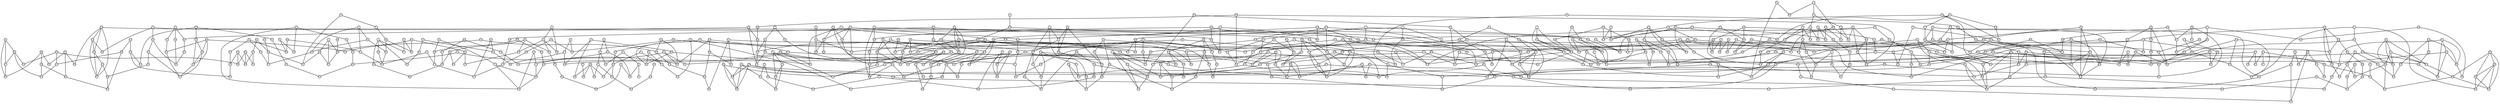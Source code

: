 graph G { 
 size = "100,100"; 
node [shape=circle, fixedsize=true, fontsize=5, height=.15];
0[ pos = "6.6,7.7" ]
1[ pos = "1.3,0.4" ]
2[ pos = "9.7,9.8" ]
3[ pos = "0.4,6.5" ]
4[ pos = "3.4,9.4" ]
5[ pos = "8.1,2.5" ]
6[ pos = "9.4,3.2" ]
7[ pos = "5.8,1.6" ]
8[ pos = "9.8,0.2" ]
9[ pos = "1.8,9.2" ]
10[ pos = "7.7,9.9" ]
11[ pos = "2.4,9.7" ]
12[ pos = "8.4,3.8" ]
13[ pos = "5.7,2.8" ]
14[ pos = "7.8,8.4" ]
15[ pos = "0.2,4.5" ]
16[ pos = "6.1,1.6" ]
17[ pos = "4.9,1.1" ]
18[ pos = "6.6,0.5" ]
19[ pos = "7.6,5.2" ]
20[ pos = "9.9,5.8" ]
21[ pos = "7.8,4.5" ]
22[ pos = "4.2,8.8" ]
23[ pos = "1.4,4" ]
24[ pos = "9,3.2" ]
25[ pos = "8.4,6.8" ]
26[ pos = "8.3,0.8" ]
27[ pos = "6.5,6.7" ]
28[ pos = "4.6,2.2" ]
29[ pos = "4.8,2.5" ]
30[ pos = "5.8,5" ]
31[ pos = "2.2,7.2" ]
32[ pos = "1.8,2.3" ]
33[ pos = "8.3,8.4" ]
34[ pos = "8,1.1" ]
35[ pos = "8.9,8" ]
36[ pos = "2.1,6.7" ]
37[ pos = "7.7,6.3" ]
38[ pos = "0.7,9.1" ]
39[ pos = "5.5,9.7" ]
40[ pos = "7.5,3.9" ]
41[ pos = "6.5,5.8" ]
42[ pos = "4.7,8.2" ]
43[ pos = "7.8,4.6" ]
44[ pos = "5.7,7.8" ]
45[ pos = "7.1,1.5" ]
46[ pos = "8,4.5" ]
47[ pos = "3.9,9.9" ]
48[ pos = "6.8,7.4" ]
49[ pos = "3.5,4.8" ]
50[ pos = "8.6,2.4" ]
51[ pos = "8,0.7" ]
52[ pos = "4.3,1" ]
53[ pos = "2.3,5" ]
54[ pos = "0.1,7.8" ]
55[ pos = "4.8,2.9" ]
56[ pos = "1.8,6.5" ]
57[ pos = "3.9,6.5" ]
58[ pos = "0,6.9" ]
59[ pos = "6.3,5.7" ]
60[ pos = "4.7,8.6" ]
61[ pos = "2.4,2.8" ]
62[ pos = "3.1,1.6" ]
63[ pos = "7.9,9.9" ]
64[ pos = "9,1.4" ]
65[ pos = "0,7.6" ]
66[ pos = "3.9,8" ]
67[ pos = "3.6,3.4" ]
68[ pos = "4.2,5.9" ]
69[ pos = "8.5,4.4" ]
70[ pos = "3.7,8.5" ]
71[ pos = "2.5,0.7" ]
72[ pos = "0.2,6.4" ]
73[ pos = "2.5,0.2" ]
74[ pos = "8.6,8.8" ]
75[ pos = "1.1,3.3" ]
76[ pos = "7.5,3.6" ]
77[ pos = "1.3,0.6" ]
78[ pos = "0.4,4.4" ]
79[ pos = "5.8,9.4" ]
80[ pos = "5.9,1" ]
81[ pos = "7.1,5" ]
82[ pos = "4.2,5.9" ]
83[ pos = "8.4,8.5" ]
84[ pos = "1.8,2.1" ]
85[ pos = "8.1,0.7" ]
86[ pos = "0.6,0.6" ]
87[ pos = "6.7,0.9" ]
88[ pos = "2.2,9.2" ]
89[ pos = "6.3,0.8" ]
90[ pos = "8,7.5" ]
91[ pos = "9.4,0.7" ]
92[ pos = "6.3,5.9" ]
93[ pos = "6.6,6.7" ]
94[ pos = "0.4,2.4" ]
95[ pos = "6.1,6.3" ]
96[ pos = "3.4,8.4" ]
97[ pos = "6.5,2.8" ]
98[ pos = "4.3,4.9" ]
99[ pos = "1.3,1.3" ]
100[ pos = "7.1,9.4" ]
101[ pos = "7.3,2.9" ]
102[ pos = "0,4" ]
103[ pos = "3.8,7.5" ]
104[ pos = "8.4,5.4" ]
105[ pos = "8.3,6.4" ]
106[ pos = "2.9,7.7" ]
107[ pos = "2.4,9.2" ]
108[ pos = "3.7,9" ]
109[ pos = "1.1,9.3" ]
110[ pos = "1.4,7.2" ]
111[ pos = "5.6,0" ]
112[ pos = "0.9,2.1" ]
113[ pos = "2.8,0.4" ]
114[ pos = "2.2,9.4" ]
115[ pos = "7,9.3" ]
116[ pos = "8.8,4.3" ]
117[ pos = "7.5,4.1" ]
118[ pos = "3.5,6.5" ]
119[ pos = "6.8,7.1" ]
120[ pos = "1.9,5.1" ]
121[ pos = "3.5,4.8" ]
122[ pos = "8.1,1.1" ]
123[ pos = "9.2,7" ]
124[ pos = "0.1,5.5" ]
125[ pos = "6.3,6.7" ]
126[ pos = "2.8,7.1" ]
127[ pos = "6.7,8.9" ]
128[ pos = "9.2,4.8" ]
129[ pos = "9.3,6.6" ]
130[ pos = "9.4,6.3" ]
131[ pos = "1.2,3.4" ]
132[ pos = "5.8,8.7" ]
133[ pos = "7.5,4.5" ]
134[ pos = "5.2,4.3" ]
135[ pos = "1.6,2.4" ]
136[ pos = "4.7,0.4" ]
137[ pos = "2.4,8" ]
138[ pos = "1.5,1.7" ]
139[ pos = "5,1.7" ]
140[ pos = "7.2,6.5" ]
141[ pos = "8.4,5.2" ]
142[ pos = "3.6,0.4" ]
143[ pos = "4.1,8" ]
144[ pos = "0.4,8.7" ]
145[ pos = "4.6,9.8" ]
146[ pos = "5,1" ]
147[ pos = "8.4,6.1" ]
148[ pos = "9.7,6" ]
149[ pos = "0.6,0.2" ]
150[ pos = "5.5,7.5" ]
151[ pos = "2.6,5.4" ]
152[ pos = "7.9,5" ]
153[ pos = "3.4,9.4" ]
154[ pos = "1.9,3.6" ]
155[ pos = "6.3,4.4" ]
156[ pos = "0.1,0" ]
157[ pos = "4.8,8.9" ]
158[ pos = "5.6,9" ]
159[ pos = "2.1,1.2" ]
160[ pos = "2.9,2" ]
161[ pos = "6.2,3.1" ]
162[ pos = "3,4.6" ]
163[ pos = "9.2,8" ]
164[ pos = "0.6,5.1" ]
165[ pos = "8.2,1.4" ]
166[ pos = "2.6,0.8" ]
167[ pos = "6.8,0.5" ]
168[ pos = "1,5.5" ]
169[ pos = "5.1,3" ]
170[ pos = "9.1,6.7" ]
171[ pos = "7.4,4.5" ]
172[ pos = "6.7,2.2" ]
173[ pos = "3.4,7.5" ]
174[ pos = "6.4,0.8" ]
175[ pos = "8.7,9.3" ]
176[ pos = "2.8,4.9" ]
177[ pos = "7.7,1" ]
178[ pos = "9.5,6.9" ]
179[ pos = "9,5.4" ]
180[ pos = "7.2,7.2" ]
181[ pos = "6.8,9.8" ]
182[ pos = "3.2,8.8" ]
183[ pos = "5.5,4.3" ]
184[ pos = "9.5,5.9" ]
185[ pos = "7.3,8.7" ]
186[ pos = "7.8,9.9" ]
187[ pos = "8.4,9.7" ]
188[ pos = "7.3,7" ]
189[ pos = "7.2,3.8" ]
190[ pos = "7.8,5.9" ]
191[ pos = "8.3,5.8" ]
192[ pos = "0.8,6" ]
193[ pos = "6.9,5.5" ]
194[ pos = "8.2,5.9" ]
195[ pos = "0.9,0.6" ]
196[ pos = "3.2,2.9" ]
197[ pos = "5.7,6.4" ]
198[ pos = "7,1.2" ]
199[ pos = "5.9,6.5" ]
200[ pos = "2.3,3.2" ]
201[ pos = "0.4,0.1" ]
202[ pos = "8.3,8.8" ]
203[ pos = "9.8,5.7" ]
204[ pos = "5.9,2.2" ]
205[ pos = "9.5,3.7" ]
206[ pos = "8.1,3" ]
207[ pos = "9.6,4.1" ]
208[ pos = "4.3,6.5" ]
209[ pos = "9.7,2.5" ]
210[ pos = "7.6,5.8" ]
211[ pos = "3.1,0.8" ]
212[ pos = "4,8.8" ]
213[ pos = "2.5,1" ]
214[ pos = "5.3,3.6" ]
215[ pos = "7.5,2.8" ]
216[ pos = "2.1,8" ]
217[ pos = "8.2,0.4" ]
218[ pos = "6.8,3.2" ]
219[ pos = "6.1,7.9" ]
220[ pos = "5.5,0.8" ]
221[ pos = "1.7,3.6" ]
222[ pos = "9.1,6.5" ]
223[ pos = "3,3.4" ]
224[ pos = "8.2,7.9" ]
225[ pos = "1.1,5.8" ]
226[ pos = "3.7,9.4" ]
227[ pos = "1.9,7.7" ]
228[ pos = "3.5,9.6" ]
229[ pos = "3.9,4" ]
230[ pos = "3.2,1.5" ]
231[ pos = "6.8,5.3" ]
232[ pos = "4.7,5" ]
233[ pos = "5.8,6.7" ]
234[ pos = "8.3,7.1" ]
235[ pos = "4.7,9" ]
236[ pos = "8,6.4" ]
237[ pos = "2.6,7.1" ]
238[ pos = "8.1,0.8" ]
239[ pos = "5.7,6.3" ]
240[ pos = "8.7,6.8" ]
241[ pos = "2.1,2.5" ]
242[ pos = "6.2,9.2" ]
243[ pos = "5.4,9.7" ]
244[ pos = "8.8,9.4" ]
245[ pos = "3.7,2.1" ]
246[ pos = "6.1,5.8" ]
247[ pos = "7.4,0.8" ]
248[ pos = "6,3.2" ]
249[ pos = "7.5,9.5" ]
250[ pos = "5.6,7.4" ]
251[ pos = "8.5,3.6" ]
252[ pos = "9,6.4" ]
253[ pos = "5.9,7.1" ]
254[ pos = "7.2,6.8" ]
255[ pos = "8.6,6" ]
256[ pos = "3.6,6" ]
257[ pos = "3.7,5" ]
258[ pos = "5.2,4.3" ]
259[ pos = "0,4.1" ]
260[ pos = "3.7,3.7" ]
261[ pos = "6.2,5" ]
262[ pos = "4.7,8.8" ]
263[ pos = "1,0.8" ]
264[ pos = "7.3,3.8" ]
265[ pos = "5.5,2.9" ]
266[ pos = "1.2,4.1" ]
267[ pos = "1.7,0.3" ]
268[ pos = "0.5,7.6" ]
269[ pos = "2.6,2.9" ]
270[ pos = "9.6,1.3" ]
271[ pos = "8.9,3.2" ]
272[ pos = "7.3,7.8" ]
273[ pos = "8.2,2.5" ]
274[ pos = "2.2,8.2" ]
275[ pos = "1.8,1.1" ]
276[ pos = "7.2,8" ]
277[ pos = "1.4,7.1" ]
278[ pos = "2.1,2.4" ]
279[ pos = "3.1,9.4" ]
280[ pos = "6.2,8.7" ]
281[ pos = "2.3,7.5" ]
282[ pos = "8,4" ]
283[ pos = "3,3.7" ]
284[ pos = "6.8,5.6" ]
285[ pos = "6.6,6.4" ]
286[ pos = "6.9,0.8" ]
287[ pos = "9.6,4.2" ]
288[ pos = "8.6,3" ]
289[ pos = "2,6" ]
290[ pos = "6.5,3.8" ]
291[ pos = "2.4,8.9" ]
292[ pos = "7.1,3.8" ]
293[ pos = "1.2,9.2" ]
294[ pos = "6.2,4.4" ]
295[ pos = "8.6,7.7" ]
296[ pos = "3.1,6.1" ]
297[ pos = "0.4,6.3" ]
298[ pos = "0.1,3.4" ]
299[ pos = "0,6.9" ]
300[ pos = "4.2,6.6" ]
301[ pos = "3.3,1.2" ]
302[ pos = "2.6,8.1" ]
303[ pos = "0.6,6.5" ]
304[ pos = "6.3,7.8" ]
305[ pos = "2.5,8" ]
306[ pos = "1.7,0.1" ]
307[ pos = "2.1,4" ]
308[ pos = "3.9,3.4" ]
309[ pos = "3.2,5.4" ]
310[ pos = "3,7" ]
311[ pos = "3.1,1.3" ]
312[ pos = "3.1,8.7" ]
313[ pos = "7.6,8.4" ]
314[ pos = "2.1,7.6" ]
315[ pos = "5.3,6.3" ]
316[ pos = "9.4,3.8" ]
317[ pos = "2.7,2.1" ]
318[ pos = "7.1,8.6" ]
319[ pos = "8.6,8.6" ]
320[ pos = "6.4,6.3" ]
321[ pos = "6.7,8.1" ]
322[ pos = "6.5,4" ]
323[ pos = "7.3,5.6" ]
324[ pos = "7.4,5.7" ]
325[ pos = "6.2,5.6" ]
326[ pos = "7.9,4.5" ]
327[ pos = "6.9,1" ]
328[ pos = "3.2,4.5" ]
329[ pos = "9.4,5.3" ]
330[ pos = "7.3,9.9" ]
331[ pos = "6.9,6.8" ]
332[ pos = "3.7,4.8" ]
333[ pos = "4.1,6" ]
334[ pos = "3.4,2.7" ]
335[ pos = "4.7,9.9" ]
336[ pos = "4.2,6.6" ]
337[ pos = "3.2,5.9" ]
338[ pos = "0.6,0.6" ]
339[ pos = "6.8,3.3" ]
340[ pos = "1.5,3" ]
341[ pos = "8.9,9.5" ]
342[ pos = "7.6,5.9" ]
343[ pos = "0.5,0.8" ]
344[ pos = "5.6,5.2" ]
345[ pos = "1.4,8.2" ]
346[ pos = "0.3,3.5" ]
347[ pos = "5,9.3" ]
348[ pos = "8.3,4.3" ]
349[ pos = "5.3,7" ]
350[ pos = "7,0" ]
351[ pos = "6.9,6.4" ]
352[ pos = "6.6,5.3" ]
353[ pos = "2.4,2.5" ]
354[ pos = "5.9,9.2" ]
355[ pos = "5.8,7.5" ]
356[ pos = "7.4,9.9" ]
357[ pos = "7,5" ]
358[ pos = "5.8,2.7" ]
359[ pos = "1.1,6.7" ]
360[ pos = "3.1,7.7" ]
361[ pos = "4.9,3.5" ]
362[ pos = "1.2,5.1" ]
363[ pos = "2.8,4.7" ]
364[ pos = "9.4,3.3" ]
365[ pos = "1.7,1.6" ]
366[ pos = "8.6,3.8" ]
367[ pos = "3.2,0.4" ]
368[ pos = "9.2,5.6" ]
369[ pos = "2.9,0.3" ]
370[ pos = "0,8.7" ]
371[ pos = "3,2.7" ]
372[ pos = "8.7,5.2" ]
373[ pos = "2.9,9.7" ]
374[ pos = "3.2,4" ]
375[ pos = "1.6,6.3" ]
376[ pos = "1.7,1.7" ]
377[ pos = "5,8.1" ]
378[ pos = "6.8,7.8" ]
379[ pos = "8.1,1.4" ]
380[ pos = "6.4,9.8" ]
381[ pos = "8.2,5" ]
382[ pos = "8.9,1.5" ]
383[ pos = "5.4,8.1" ]
384[ pos = "2.3,8.4" ]
385[ pos = "3.6,7.6" ]
386[ pos = "2.3,6.7" ]
387[ pos = "0.3,6.2" ]
388[ pos = "1.9,3.2" ]
389[ pos = "6,0.3" ]
390[ pos = "7.3,2.8" ]
391[ pos = "6.7,4.2" ]
392[ pos = "4.6,1.7" ]
393[ pos = "7.6,6.6" ]
394[ pos = "4.8,5.7" ]
395[ pos = "8.1,1.2" ]
396[ pos = "0.7,1.5" ]
397[ pos = "6.2,9.6" ]
398[ pos = "3,6.8" ]
399[ pos = "2.9,5.4" ]
400[ pos = "5.2,6.6" ]
401[ pos = "3,7.6" ]
402[ pos = "8.5,3.3" ]
403[ pos = "3.8,5.6" ]
404[ pos = "6.5,5" ]
405[ pos = "6,9" ]
406[ pos = "7.9,7.9" ]
407[ pos = "8.5,7.7" ]
408[ pos = "9.6,6.1" ]
409[ pos = "4.3,9.6" ]
410[ pos = "7,7.6" ]
411[ pos = "6,7.7" ]
412[ pos = "9.2,2.2" ]
413[ pos = "2.6,2.2" ]
414[ pos = "9.1,0.7" ]
415[ pos = "2.8,9.5" ]
416[ pos = "7.3,5.8" ]
417[ pos = "2.3,1" ]
418[ pos = "4.3,1.4" ]
419[ pos = "1.9,0.9" ]
420[ pos = "6.4,7.9" ]
421[ pos = "5.1,9.5" ]
422[ pos = "5.8,3.6" ]
423[ pos = "7.2,0.6" ]
424[ pos = "4.9,6.8" ]
425[ pos = "0.3,1.9" ]
426[ pos = "4.4,6.3" ]
427[ pos = "4.9,8.8" ]
428[ pos = "3.8,7.5" ]
429[ pos = "6.3,8.1" ]
430[ pos = "8.2,9.1" ]
431[ pos = "2.8,0.8" ]
432[ pos = "5,5.2" ]
433[ pos = "1.8,9.3" ]
434[ pos = "6.6,3.7" ]
435[ pos = "5.4,8.2" ]
436[ pos = "6.8,5.8" ]
437[ pos = "7.8,7.8" ]
438[ pos = "4.6,0.2" ]
439[ pos = "8.5,9.6" ]
440[ pos = "7,4" ]
441[ pos = "1.5,6.7" ]
442[ pos = "5.5,6.4" ]
443[ pos = "5.5,4.5" ]
444[ pos = "9.1,1.8" ]
445[ pos = "7.8,7.4" ]
446[ pos = "6.2,5.9" ]
447[ pos = "3.4,1.2" ]
448[ pos = "1.1,0.4" ]
449[ pos = "5.7,2.9" ]
450[ pos = "9.4,6.4" ]
451[ pos = "1.1,6.2" ]
452[ pos = "2.2,4.1" ]
453[ pos = "9.3,6.8" ]
454[ pos = "4.4,3" ]
455[ pos = "1.6,6.6" ]
456[ pos = "2.2,8.4" ]
457[ pos = "3.3,2.9" ]
458[ pos = "0,4.1" ]
459[ pos = "7.5,9.2" ]
460[ pos = "1.1,0.5" ]
461[ pos = "1.8,7.3" ]
462[ pos = "6.4,5.2" ]
463[ pos = "3.7,2.7" ]
464[ pos = "5.6,4.7" ]
465[ pos = "5.6,5" ]
466[ pos = "6.3,2" ]
467[ pos = "6.5,8.5" ]
468[ pos = "1.3,5.8" ]
469[ pos = "0.5,0.9" ]
470[ pos = "4,2.2" ]
471[ pos = "7.6,6.2" ]
472[ pos = "0.6,6.1" ]
473[ pos = "9.1,0.6" ]
474[ pos = "5.4,1.8" ]
475[ pos = "5,6.6" ]
476[ pos = "2.4,6.8" ]
477[ pos = "9.1,4" ]
478[ pos = "7.2,8.1" ]
479[ pos = "6.8,8.1" ]
480[ pos = "2.8,7.6" ]
481[ pos = "3.1,9.1" ]
482[ pos = "9.6,4.8" ]
483[ pos = "2.8,1" ]
484[ pos = "5.8,3.3" ]
485[ pos = "7.1,9.8" ]
486[ pos = "0.7,4.7" ]
487[ pos = "1.2,6.5" ]
488[ pos = "6.1,0.4" ]
489[ pos = "2.4,1.5" ]
490[ pos = "2.2,7.4" ]
491[ pos = "3.3,9.8" ]
492[ pos = "9.5,2.5" ]
493[ pos = "3.9,6.7" ]
494[ pos = "0.6,5.9" ]
495[ pos = "4.8,8.6" ]
496[ pos = "3.5,3.2" ]
497[ pos = "7.7,8.4" ]
498[ pos = "3.2,5.7" ]
499[ pos = "4.6,9.1" ]
500[ pos = "9,1.7" ]
501[ pos = "4.1,5" ]
502[ pos = "1.7,5.4" ]
503[ pos = "1.5,7.8" ]
504[ pos = "5.8,9.1" ]
505[ pos = "4.5,3.2" ]
506[ pos = "6.6,3.1" ]
507[ pos = "8.3,1.3" ]
508[ pos = "0.8,2.2" ]
509[ pos = "3.2,6.6" ]
510[ pos = "3.3,8.1" ]
511[ pos = "5.2,6.8" ]
512[ pos = "6.5,8.1" ]
513[ pos = "0.4,9.7" ]
514[ pos = "3.8,5" ]
515[ pos = "4,8" ]
516[ pos = "6.8,3.4" ]
517[ pos = "8.2,3.7" ]
518[ pos = "8.8,9.8" ]
519[ pos = "6.7,9.8" ]
520[ pos = "4.1,1.2" ]
521[ pos = "8.2,5.9" ]
522[ pos = "4.3,6.5" ]
523[ pos = "7.2,0.3" ]
524[ pos = "3.9,0.5" ]
525[ pos = "6.9,7.2" ]
526[ pos = "3.8,2.1" ]
527[ pos = "9.3,5.5" ]
528[ pos = "0.2,9.7" ]
529[ pos = "5.2,9.2" ]
530[ pos = "4.8,4.5" ]
531[ pos = "2.5,6.8" ]
532[ pos = "7.9,0.7" ]
533[ pos = "0.5,1.9" ]
534[ pos = "5.7,7.2" ]
535[ pos = "6.9,9.9" ]
536[ pos = "3.6,5.1" ]
537[ pos = "5.8,3.2" ]
538[ pos = "6.9,8.3" ]
539[ pos = "3.5,0.8" ]
540[ pos = "8.8,0.5" ]
541[ pos = "8.1,7.8" ]
542[ pos = "7.8,7.4" ]
543[ pos = "3.3,3.3" ]
544[ pos = "2.3,3.7" ]
545[ pos = "2.5,7.1" ]
546[ pos = "3.4,5" ]
547[ pos = "9.1,6.5" ]
548[ pos = "5.8,9.6" ]
549[ pos = "8.4,1.5" ]
550[ pos = "2,0.5" ]
551[ pos = "6.6,5.7" ]
552[ pos = "0.9,2.5" ]
553[ pos = "8.9,7.8" ]
554[ pos = "6,7.6" ]
555[ pos = "8.6,4.8" ]
556[ pos = "8.1,1.9" ]
557[ pos = "7.8,6" ]
558[ pos = "4.5,1.1" ]
559[ pos = "9.3,6.9" ]
560[ pos = "0,7" ]
561[ pos = "9.2,3.5" ]
562[ pos = "7.3,8.4" ]
563[ pos = "0,3.1" ]
564[ pos = "3.2,3.7" ]
565[ pos = "9.8,5.3" ]
566[ pos = "4.2,1.7" ]
567[ pos = "1,5.1" ]
568[ pos = "9.4,5.1" ]
569[ pos = "2.9,5.4" ]
570[ pos = "7.9,6.8" ]
571[ pos = "5.4,6.1" ]
572[ pos = "3.9,3.2" ]
573[ pos = "7.3,3.7" ]
574[ pos = "9.5,1.8" ]
575[ pos = "5.8,9.5" ]
576[ pos = "8.8,5" ]
577[ pos = "8.2,6.1" ]
578[ pos = "8.6,8.3" ]
579[ pos = "4.4,1.9" ]
580[ pos = "2,9.5" ]
581[ pos = "7.2,1.4" ]
582[ pos = "1.2,3.4" ]
583[ pos = "6.6,0.6" ]
584[ pos = "3.7,4.7" ]
585[ pos = "6,1.6" ]
586[ pos = "6.7,1.4" ]
587[ pos = "2.9,0.7" ]
588[ pos = "9.8,0.2" ]
589[ pos = "4.4,9.3" ]
590[ pos = "7.2,5.4" ]
591[ pos = "4,1.3" ]
592[ pos = "5.6,2.3" ]
593[ pos = "7.4,4.3" ]
594[ pos = "0.6,7.1" ]
595[ pos = "6.2,7.8" ]
596[ pos = "1.8,8.6" ]
597[ pos = "9.2,8.2" ]
598[ pos = "7.2,1" ]
599[ pos = "8.8,6.1" ]
600[ pos = "5.8,0" ]
601[ pos = "7.7,2.5" ]
602[ pos = "6.6,5.9" ]
603[ pos = "8.4,1.6" ]
604[ pos = "1.3,8" ]
605[ pos = "0.9,8.6" ]
606[ pos = "3.4,4.9" ]
607[ pos = "9.9,9.1" ]
608[ pos = "7.2,2.5" ]
609[ pos = "3.4,3" ]
610[ pos = "4.8,4.8" ]
611[ pos = "0.8,6.6" ]
612[ pos = "8.6,5.3" ]
613[ pos = "4.8,1" ]
614[ pos = "6.3,8.8" ]
615[ pos = "7.1,7.3" ]
616[ pos = "4,0" ]
617[ pos = "9.9,5.8" ]
618[ pos = "5.9,3.5" ]
619[ pos = "7.4,7.3" ]
620[ pos = "1.6,3.5" ]
621[ pos = "1.1,0.2" ]
622[ pos = "3.7,1" ]
623[ pos = "9.3,6.1" ]
624[ pos = "3.5,7.9" ]
625[ pos = "9.2,8.4" ]
626[ pos = "7.9,5.2" ]
627[ pos = "0.2,1.7" ]
628[ pos = "5.7,5.1" ]
629[ pos = "2.7,2.1" ]
630[ pos = "3.9,9.8" ]
631[ pos = "9.4,3.2" ]
632[ pos = "9.9,4.5" ]
633[ pos = "9,5.8" ]
634[ pos = "8.1,6.5" ]
635[ pos = "8.3,9.7" ]
636[ pos = "0,9.4" ]
637[ pos = "9.9,8.9" ]
638[ pos = "0.4,4.5" ]
639[ pos = "5.1,9.2" ]
640[ pos = "7.6,4.3" ]
641[ pos = "2.8,5.6" ]
642[ pos = "4.7,3" ]
643[ pos = "7.3,0.5" ]
644[ pos = "3.3,0.1" ]
645[ pos = "7.8,2.5" ]
646[ pos = "5.1,7.2" ]
647[ pos = "5.7,5" ]
648[ pos = "1.8,4.7" ]
649[ pos = "6.1,5.1" ]
650[ pos = "6.4,4.4" ]
651[ pos = "0,1.7" ]
652[ pos = "3.9,5.1" ]
653[ pos = "0.6,4.3" ]
654[ pos = "9.6,5.7" ]
655[ pos = "8.7,2.5" ]
656[ pos = "5.2,6.7" ]
657[ pos = "8.1,5.2" ]
658[ pos = "5,0.6" ]
659[ pos = "0.9,8.3" ]
660[ pos = "5.9,8.7" ]
661[ pos = "6,1.1" ]
662[ pos = "5.9,1.7" ]
663[ pos = "1.3,2.9" ]
664[ pos = "1.7,7.4" ]
665[ pos = "3.2,3.3" ]
666[ pos = "1.9,3.2" ]
667[ pos = "0.2,5.8" ]
668[ pos = "8.4,0.9" ]
669[ pos = "5.3,3.2" ]
670[ pos = "1.8,9.3" ]
671[ pos = "5.7,2.3" ]
672[ pos = "6,9" ]
673[ pos = "2.7,6.2" ]
674[ pos = "4.9,3.6" ]
675[ pos = "9.8,6" ]
676[ pos = "2.3,5.8" ]
677[ pos = "7.1,3.4" ]
678[ pos = "2.8,3.7" ]
679[ pos = "6.4,9.7" ]
680[ pos = "1.1,9.6" ]
681[ pos = "3,3" ]
682[ pos = "8.1,3.3" ]
683[ pos = "4,6.5" ]
684[ pos = "9.4,4.6" ]
685[ pos = "4.9,6.4" ]
686[ pos = "3.9,0.7" ]
687[ pos = "8.7,5.1" ]
688[ pos = "4.9,1.4" ]
689[ pos = "1.4,9.8" ]
690[ pos = "0.2,1.2" ]
691[ pos = "5.9,2.5" ]
692[ pos = "2.2,8.2" ]
693[ pos = "6,5" ]
694[ pos = "1.9,7.6" ]
695[ pos = "4.7,8.3" ]
696[ pos = "2.4,3" ]
697[ pos = "6.5,0.5" ]
698[ pos = "1.5,5.8" ]
699[ pos = "2.2,0.9" ]
0--48;
0--378;
0--420;
1--77;
1--267;
1--448;
2--341;
2--607;
3--72;
3--297;
3--303;
4--153;
4--228;
4--279;
5--206;
5--273;
5--556;
5--645;
6--364;
6--492;
6--631;
7--474;
7--662;
8--91;
8--588;
9--293;
9--433;
9--596;
9--670;
10--186;
10--356;
11--114;
11--415;
12--251;
12--366;
12--517;
13--358;
13--449;
14--33;
14--406;
14--497;
15--259;
15--458;
15--638;
16--466;
16--585;
16--586;
17--146;
17--613;
17--688;
18--167;
18--583;
18--697;
19--590;
19--626;
20--203;
20--617;
20--675;
21--43;
21--326;
21--640;
22--212;
22--262;
23--221;
23--266;
24--271;
24--561;
25--105;
25--234;
25--240;
26--238;
26--668;
27--93;
27--125;
28--29;
28--579;
29--55;
30--647;
30--693;
31--490;
31--545;
32--84;
32--135;
32--278;
33--83;
33--224;
34--122;
34--177;
35--163;
35--553;
35--578;
36--56;
36--386;
37--236;
37--393;
37--471;
38--109;
38--144;
38--513;
39--243;
39--548;
40--117;
40--264;
41--92;
41--551;
41--602;
42--143;
42--377;
42--695;
43--152;
44--355;
44--383;
44--411;
45--581;
46--326;
46--348;
47--630;
48--410;
48--525;
49--121;
49--328;
49--332;
49--606;
50--273;
50--655;
51--85;
51--532;
52--520;
52--558;
52--686;
53--120;
53--151;
53--176;
54--65;
54--268;
54--370;
55--169;
55--642;
56--375;
56--455;
57--118;
57--493;
57--683;
58--72;
58--299;
58--560;
59--92;
59--325;
60--262;
60--495;
60--695;
61--353;
61--696;
62--160;
62--230;
63--186;
63--635;
64--270;
64--382;
64--414;
65--560;
66--70;
66--515;
66--624;
67--260;
67--308;
67--496;
68--82;
68--333;
68--394;
68--403;
69--116;
69--348;
69--555;
70--96;
70--212;
71--166;
72--297;
72--299;
73--113;
74--175;
74--202;
74--319;
75--131;
75--346;
75--582;
75--663;
76--573;
76--682;
78--638;
78--653;
79--354;
79--575;
80--220;
80--661;
81--171;
81--357;
81--590;
82--333;
82--394;
82--403;
83--202;
83--319;
83--578;
84--376;
85--217;
85--238;
86--149;
86--195;
86--338;
86--343;
87--174;
87--286;
88--107;
88--114;
89--174;
89--661;
90--234;
90--445;
90--541;
90--542;
91--270;
91--414;
91--588;
92--320;
92--446;
93--285;
93--331;
94--425;
94--508;
94--563;
95--199;
95--320;
95--446;
96--312;
96--510;
97--172;
97--506;
98--232;
98--501;
99--138;
99--263;
99--396;
100--115;
100--249;
100--485;
101--390;
101--677;
102--259;
102--346;
102--458;
103--385;
103--428;
103--493;
104--141;
104--191;
104--612;
105--147;
105--634;
106--401;
106--480;
107--291;
107--415;
108--182;
108--212;
108--226;
109--293;
109--680;
110--277;
110--664;
111--600;
112--138;
112--508;
113--369;
113--587;
114--580;
115--127;
116--477;
117--593;
117--640;
118--256;
118--509;
119--331;
119--525;
120--502;
120--648;
121--328;
121--332;
121--606;
122--238;
122--395;
123--553;
123--559;
124--164;
124--667;
125--320;
126--237;
126--310;
126--480;
127--318;
127--614;
128--568;
128--576;
128--684;
129--170;
129--222;
129--450;
129--453;
129--547;
130--408;
130--450;
130--623;
131--582;
131--620;
132--158;
132--435;
132--660;
133--171;
133--640;
134--183;
134--214;
134--258;
134--530;
135--663;
136--438;
136--658;
137--274;
137--305;
137--692;
138--376;
139--392;
139--474;
139--688;
140--254;
140--351;
140--393;
141--381;
142--367;
142--524;
142--539;
143--515;
144--370;
144--605;
145--335;
145--409;
146--220;
146--658;
147--255;
147--577;
148--184;
148--408;
148--675;
149--201;
149--338;
149--621;
150--250;
150--646;
151--641;
151--676;
152--626;
153--228;
153--279;
154--221;
154--388;
154--544;
154--666;
155--294;
155--650;
156--201;
157--235;
157--262;
157--427;
157--639;
158--504;
158--529;
159--275;
159--417;
159--489;
160--317;
160--629;
161--248;
161--506;
162--328;
162--363;
163--597;
164--486;
164--567;
165--379;
165--507;
166--213;
166--431;
167--286;
168--225;
168--567;
169--669;
170--222;
170--240;
170--547;
171--593;
172--466;
172--608;
173--360;
173--385;
174--583;
175--244;
175--439;
176--363;
176--399;
176--569;
177--247;
177--532;
178--559;
179--368;
179--372;
180--188;
180--615;
180--619;
181--519;
181--535;
182--312;
182--481;
183--258;
183--443;
184--623;
184--654;
185--318;
185--459;
187--439;
187--635;
188--254;
189--264;
189--292;
190--194;
190--342;
190--521;
190--557;
191--194;
191--521;
192--225;
192--451;
192--472;
192--494;
193--231;
193--284;
193--590;
194--521;
194--577;
195--263;
195--338;
195--460;
196--371;
196--457;
196--681;
197--199;
197--239;
197--442;
198--327;
198--581;
198--586;
198--598;
199--233;
200--388;
200--544;
200--666;
200--696;
202--430;
203--565;
203--617;
203--654;
204--466;
204--662;
204--671;
205--316;
206--682;
207--287;
207--316;
208--300;
208--336;
208--426;
208--522;
209--492;
210--324;
210--342;
211--301;
211--367;
211--539;
211--587;
213--417;
214--258;
214--422;
214--669;
214--674;
215--390;
215--601;
216--227;
216--274;
216--692;
218--339;
218--506;
219--429;
219--595;
220--389;
220--658;
221--620;
222--252;
222--547;
223--283;
223--665;
224--407;
224--541;
225--468;
226--228;
227--503;
227--694;
228--491;
228--630;
229--260;
229--584;
230--245;
230--311;
231--352;
231--357;
232--432;
232--610;
233--253;
235--347;
235--499;
236--634;
237--545;
241--278;
241--353;
242--397;
242--405;
242--672;
243--421;
244--341;
245--526;
246--325;
246--446;
247--423;
247--598;
248--537;
249--356;
249--459;
250--355;
250--534;
251--366;
251--402;
252--547;
252--599;
253--534;
254--331;
255--599;
256--333;
256--337;
256--403;
257--332;
257--514;
257--536;
258--530;
259--458;
261--294;
261--462;
261--649;
264--573;
265--449;
265--669;
266--653;
267--306;
267--550;
268--594;
268--659;
269--681;
269--696;
270--574;
271--288;
272--276;
272--410;
272--437;
274--456;
274--692;
275--365;
275--419;
276--478;
277--441;
279--415;
279--481;
280--467;
280--614;
280--660;
281--480;
281--490;
282--348;
282--517;
283--564;
283--678;
284--436;
284--551;
285--320;
285--351;
286--327;
286--423;
287--632;
287--684;
288--402;
288--655;
289--375;
289--676;
290--322;
290--434;
290--618;
291--312;
291--384;
292--440;
295--407;
295--553;
296--337;
296--509;
296--673;
297--387;
297--472;
298--346;
298--563;
299--560;
300--336;
300--522;
300--683;
301--311;
301--447;
302--305;
303--611;
304--420;
304--595;
305--480;
307--452;
307--544;
308--572;
309--399;
309--498;
309--546;
309--569;
310--398;
311--483;
313--497;
313--562;
314--490;
314--694;
315--400;
315--442;
315--571;
316--477;
316--561;
317--413;
317--489;
317--629;
318--538;
318--562;
321--479;
321--512;
322--391;
323--324;
323--590;
324--416;
325--462;
328--374;
329--527;
329--565;
329--568;
330--356;
330--485;
331--351;
332--584;
333--426;
334--457;
334--463;
335--421;
336--522;
336--683;
337--498;
338--343;
339--516;
340--388;
340--663;
340--666;
341--518;
343--469;
344--432;
344--628;
345--596;
345--604;
347--421;
347--639;
349--511;
349--534;
349--646;
350--523;
352--462;
353--413;
354--405;
354--504;
354--672;
355--554;
358--691;
359--487;
359--611;
360--401;
361--505;
361--674;
362--502;
362--567;
363--452;
364--561;
364--631;
365--376;
366--477;
367--369;
367--644;
368--527;
368--633;
370--636;
372--612;
372--687;
373--415;
373--491;
374--564;
375--698;
377--383;
378--410;
378--479;
379--395;
380--519;
380--679;
381--657;
382--500;
382--549;
383--435;
384--456;
385--428;
385--624;
386--476;
387--667;
388--666;
389--488;
389--600;
390--608;
391--440;
391--650;
392--579;
393--570;
394--432;
394--685;
396--533;
397--548;
397--679;
398--509;
399--569;
399--641;
400--475;
400--656;
402--682;
403--652;
404--462;
404--650;
405--614;
405--660;
405--672;
406--437;
406--541;
409--589;
409--630;
410--615;
411--554;
411--595;
412--444;
412--492;
412--655;
413--629;
414--473;
416--436;
417--699;
418--520;
418--558;
418--566;
419--550;
419--699;
420--429;
420--512;
422--618;
423--643;
424--475;
425--533;
425--627;
426--522;
426--685;
427--495;
428--493;
429--512;
430--459;
431--483;
431--587;
433--580;
433--670;
434--516;
436--602;
438--616;
439--518;
440--593;
441--455;
441--487;
443--464;
444--500;
444--574;
445--542;
445--619;
447--622;
448--460;
448--621;
449--537;
451--487;
452--648;
453--559;
454--505;
454--572;
456--596;
456--692;
457--609;
461--664;
463--470;
463--572;
464--465;
465--647;
467--512;
467--614;
468--698;
469--690;
470--526;
470--579;
471--557;
472--494;
473--540;
474--592;
475--685;
476--531;
478--538;
478--562;
479--538;
482--568;
482--632;
482--684;
484--537;
484--618;
485--535;
486--638;
488--697;
489--629;
492--631;
494--667;
496--543;
496--609;
498--641;
499--589;
501--652;
502--698;
503--604;
505--642;
507--549;
508--533;
508--552;
510--624;
511--656;
513--528;
514--652;
516--677;
517--682;
520--591;
521--577;
523--643;
524--616;
524--686;
525--615;
527--654;
528--636;
529--639;
530--610;
531--545;
531--673;
536--546;
539--622;
540--668;
542--619;
543--665;
544--678;
546--606;
548--575;
549--603;
552--663;
555--576;
556--603;
557--577;
558--613;
560--594;
566--579;
569--641;
570--634;
573--677;
576--687;
580--670;
582--620;
585--661;
585--662;
591--622;
592--671;
593--640;
594--611;
597--625;
599--633;
601--645;
604--659;
605--659;
607--637;
614--672;
617--675;
622--686;
623--633;
625--637;
626--657;
627--651;
627--690;
628--647;
649--693;
660--672;
664--694;
665--681;
671--691;
673--676;
680--689;
}